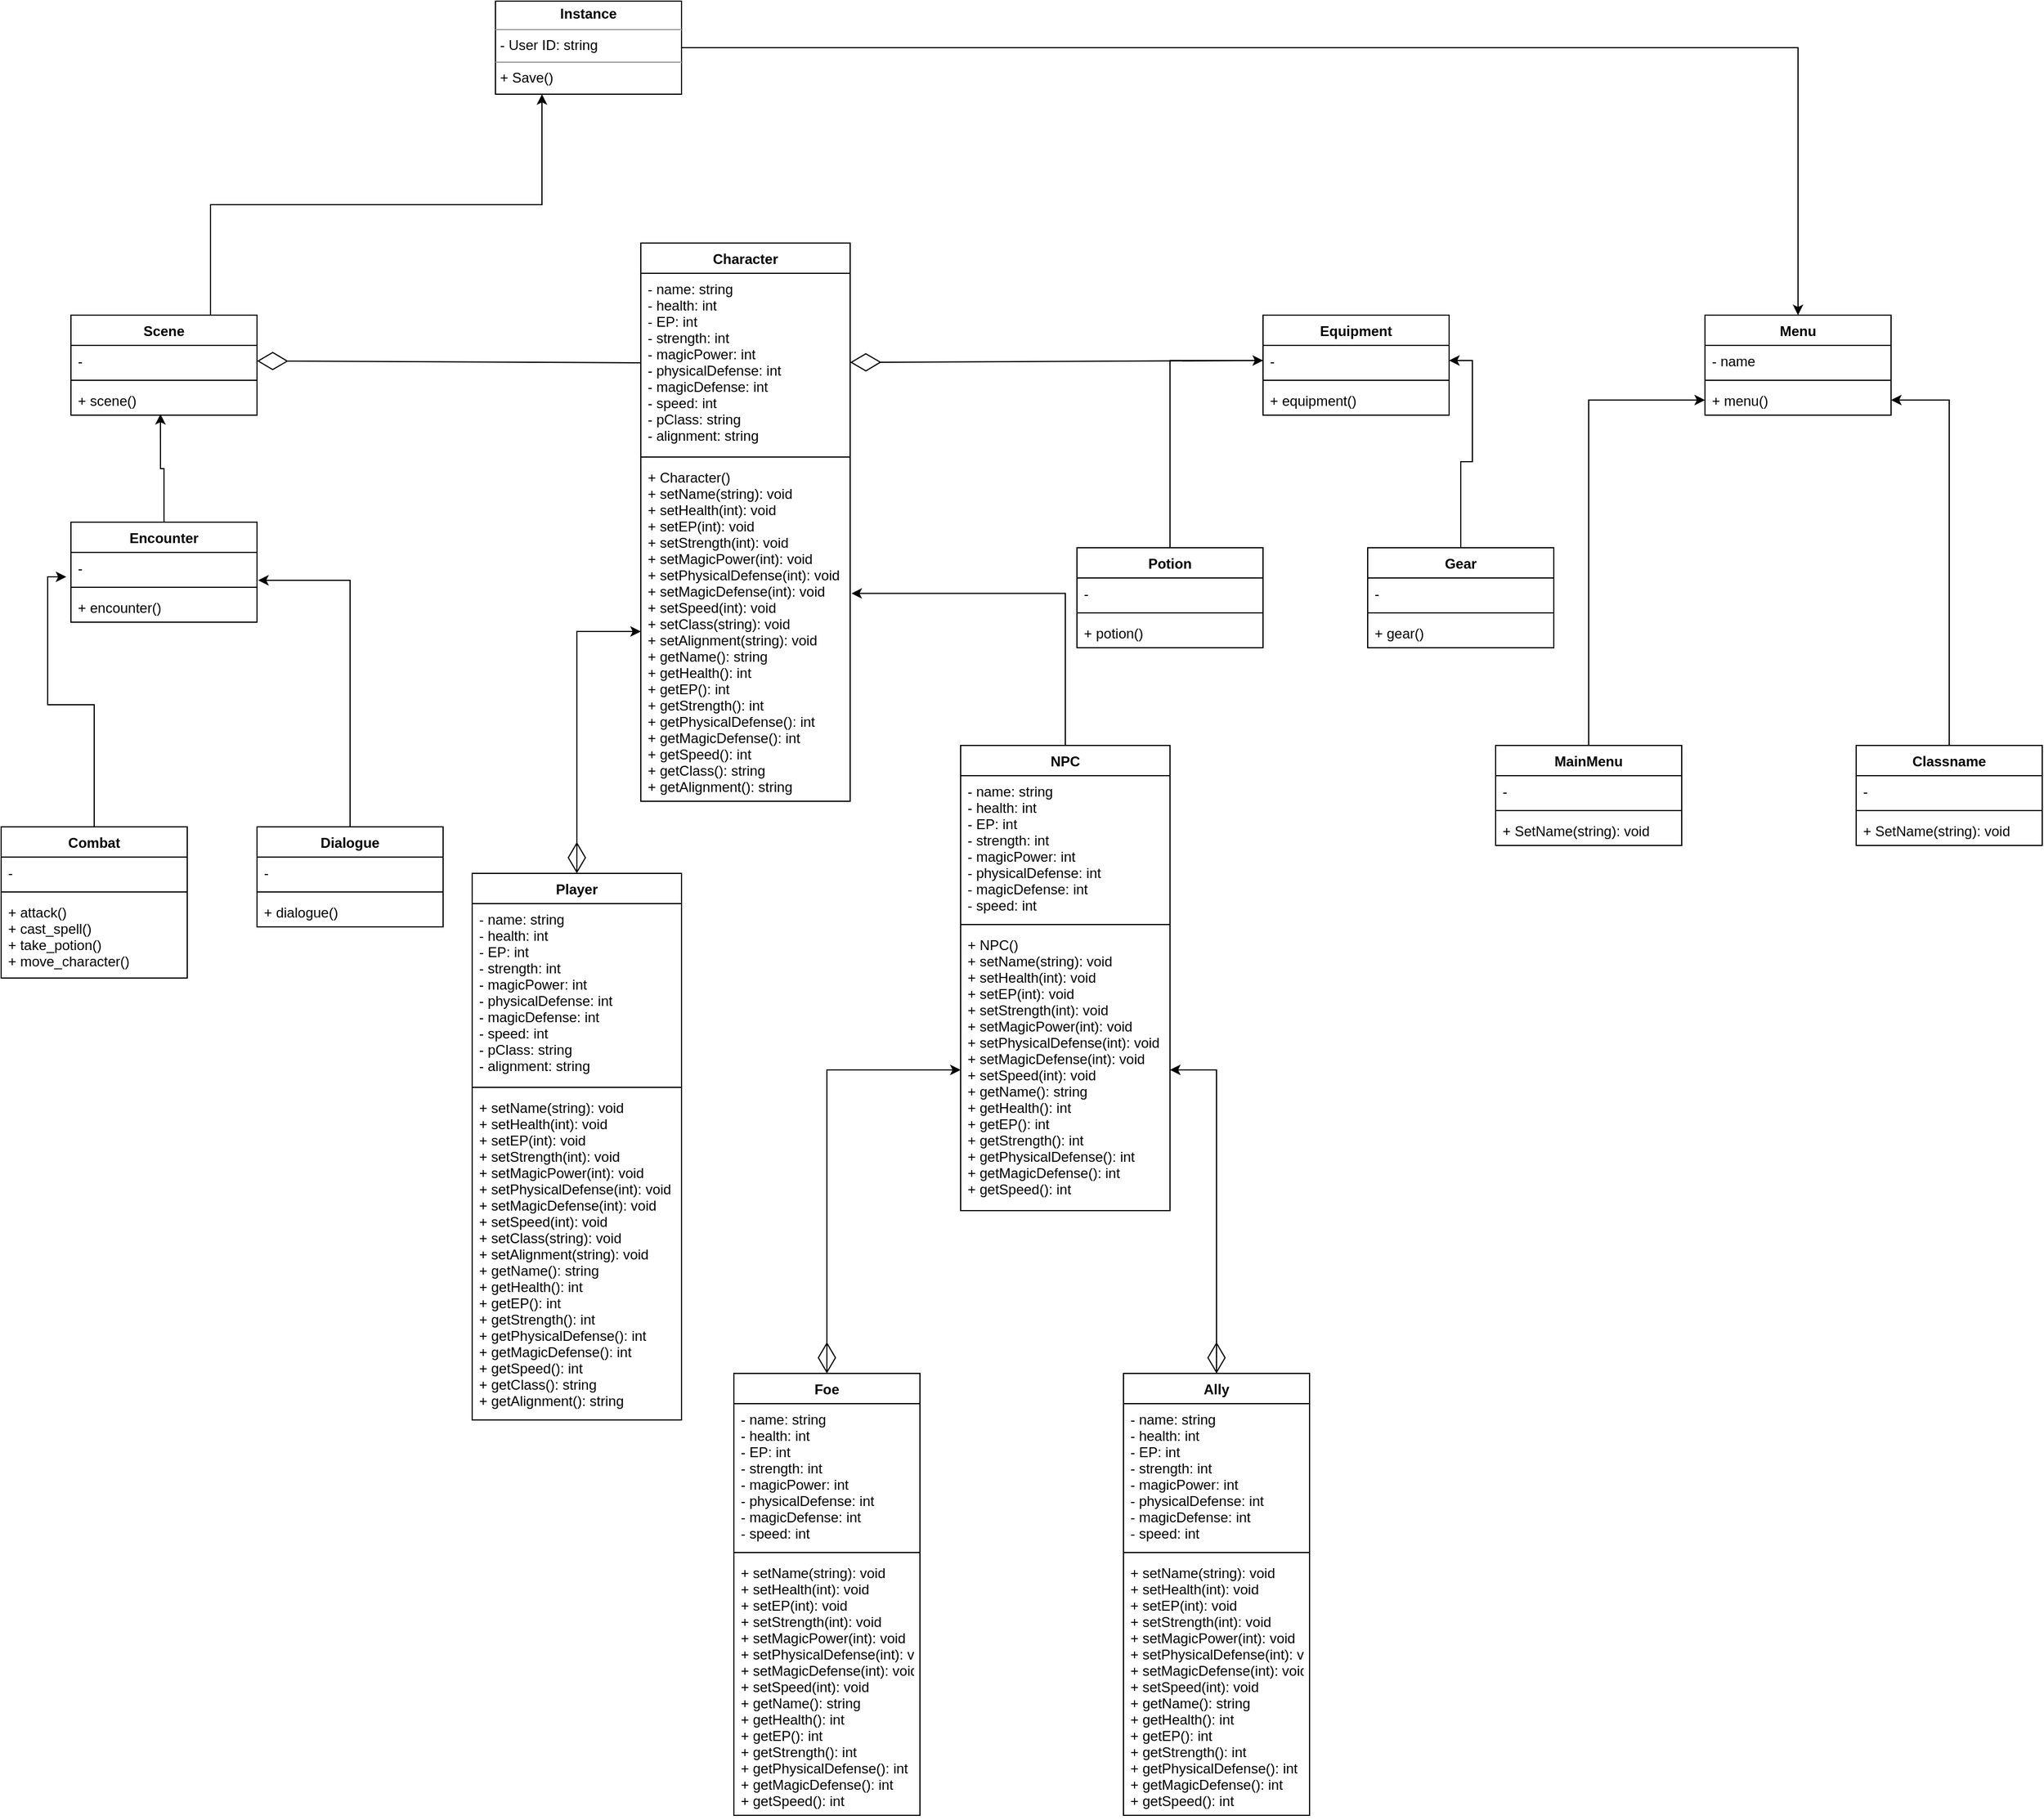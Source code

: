 <mxfile version="16.6.2" type="device"><diagram id="MolYuS7h2X0zp_sY8lst" name="Page-1"><mxGraphModel dx="2770" dy="1228" grid="1" gridSize="10" guides="1" tooltips="1" connect="1" arrows="1" fold="1" page="1" pageScale="1" pageWidth="850" pageHeight="1100" math="0" shadow="0"><root><mxCell id="0"/><mxCell id="1" parent="0"/><mxCell id="7BpOPpV90uf7sNWJioJf-5" value="Character" style="swimlane;fontStyle=1;align=center;verticalAlign=top;childLayout=stackLayout;horizontal=1;startSize=26;horizontalStack=0;resizeParent=1;resizeParentMax=0;resizeLast=0;collapsible=1;marginBottom=0;" parent="1" vertex="1"><mxGeometry x="595" y="248" width="180" height="480" as="geometry"/></mxCell><mxCell id="7BpOPpV90uf7sNWJioJf-6" value="- name: string&#10;- health: int&#10;- EP: int&#10;- strength: int&#10;- magicPower: int&#10;- physicalDefense: int&#10;- magicDefense: int&#10;- speed: int&#10;- pClass: string&#10;- alignment: string" style="text;strokeColor=none;fillColor=none;align=left;verticalAlign=top;spacingLeft=4;spacingRight=4;overflow=hidden;rotatable=0;points=[[0,0.5],[1,0.5]];portConstraint=eastwest;" parent="7BpOPpV90uf7sNWJioJf-5" vertex="1"><mxGeometry y="26" width="180" height="154" as="geometry"/></mxCell><mxCell id="7BpOPpV90uf7sNWJioJf-7" value="" style="line;strokeWidth=1;fillColor=none;align=left;verticalAlign=middle;spacingTop=-1;spacingLeft=3;spacingRight=3;rotatable=0;labelPosition=right;points=[];portConstraint=eastwest;" parent="7BpOPpV90uf7sNWJioJf-5" vertex="1"><mxGeometry y="180" width="180" height="8" as="geometry"/></mxCell><mxCell id="7BpOPpV90uf7sNWJioJf-8" value="+ Character()&#10;+ setName(string): void&#10;+ setHealth(int): void&#10;+ setEP(int): void&#10;+ setStrength(int): void&#10;+ setMagicPower(int): void&#10;+ setPhysicalDefense(int): void&#10;+ setMagicDefense(int): void&#10;+ setSpeed(int): void&#10;+ setClass(string): void&#10;+ setAlignment(string): void&#10;+ getName(): string&#10;+ getHealth(): int&#10;+ getEP(): int&#10;+ getStrength(): int&#10;+ getPhysicalDefense(): int&#10;+ getMagicDefense(): int&#10;+ getSpeed(): int&#10;+ getClass(): string&#10;+ getAlignment(): string" style="text;strokeColor=none;fillColor=none;align=left;verticalAlign=top;spacingLeft=4;spacingRight=4;overflow=hidden;rotatable=0;points=[[0,0.5],[1,0.5]];portConstraint=eastwest;" parent="7BpOPpV90uf7sNWJioJf-5" vertex="1"><mxGeometry y="188" width="180" height="292" as="geometry"/></mxCell><mxCell id="7BpOPpV90uf7sNWJioJf-48" style="edgeStyle=orthogonalEdgeStyle;rounded=0;orthogonalLoop=1;jettySize=auto;html=1;exitX=0.5;exitY=0;exitDx=0;exitDy=0;entryX=-0.025;entryY=0.808;entryDx=0;entryDy=0;entryPerimeter=0;" parent="1" source="7BpOPpV90uf7sNWJioJf-9" target="7BpOPpV90uf7sNWJioJf-40" edge="1"><mxGeometry relative="1" as="geometry"/></mxCell><mxCell id="7BpOPpV90uf7sNWJioJf-9" value="Combat" style="swimlane;fontStyle=1;align=center;verticalAlign=top;childLayout=stackLayout;horizontal=1;startSize=26;horizontalStack=0;resizeParent=1;resizeParentMax=0;resizeLast=0;collapsible=1;marginBottom=0;" parent="1" vertex="1"><mxGeometry x="45" y="750" width="160" height="130" as="geometry"/></mxCell><mxCell id="7BpOPpV90uf7sNWJioJf-10" value="- " style="text;strokeColor=none;fillColor=none;align=left;verticalAlign=top;spacingLeft=4;spacingRight=4;overflow=hidden;rotatable=0;points=[[0,0.5],[1,0.5]];portConstraint=eastwest;" parent="7BpOPpV90uf7sNWJioJf-9" vertex="1"><mxGeometry y="26" width="160" height="26" as="geometry"/></mxCell><mxCell id="7BpOPpV90uf7sNWJioJf-11" value="" style="line;strokeWidth=1;fillColor=none;align=left;verticalAlign=middle;spacingTop=-1;spacingLeft=3;spacingRight=3;rotatable=0;labelPosition=right;points=[];portConstraint=eastwest;" parent="7BpOPpV90uf7sNWJioJf-9" vertex="1"><mxGeometry y="52" width="160" height="8" as="geometry"/></mxCell><mxCell id="7BpOPpV90uf7sNWJioJf-12" value="+ attack()&#10;+ cast_spell()&#10;+ take_potion()&#10;+ move_character()" style="text;strokeColor=none;fillColor=none;align=left;verticalAlign=top;spacingLeft=4;spacingRight=4;overflow=hidden;rotatable=0;points=[[0,0.5],[1,0.5]];portConstraint=eastwest;" parent="7BpOPpV90uf7sNWJioJf-9" vertex="1"><mxGeometry y="60" width="160" height="70" as="geometry"/></mxCell><mxCell id="4-Tx3Gq5zuTUpjxDg4T5-5" style="edgeStyle=orthogonalEdgeStyle;rounded=0;orthogonalLoop=1;jettySize=auto;html=1;exitX=0.5;exitY=0;exitDx=0;exitDy=0;entryX=0;entryY=0.5;entryDx=0;entryDy=0;" edge="1" parent="1" source="7BpOPpV90uf7sNWJioJf-15" target="7BpOPpV90uf7sNWJioJf-8"><mxGeometry relative="1" as="geometry"/></mxCell><mxCell id="7BpOPpV90uf7sNWJioJf-15" value="Player" style="swimlane;fontStyle=1;align=center;verticalAlign=top;childLayout=stackLayout;horizontal=1;startSize=26;horizontalStack=0;resizeParent=1;resizeParentMax=0;resizeLast=0;collapsible=1;marginBottom=0;" parent="1" vertex="1"><mxGeometry x="450" y="790" width="180" height="470" as="geometry"/></mxCell><mxCell id="7BpOPpV90uf7sNWJioJf-16" value="- name: string&#10;- health: int&#10;- EP: int&#10;- strength: int&#10;- magicPower: int&#10;- physicalDefense: int&#10;- magicDefense: int&#10;- speed: int&#10;- pClass: string&#10;- alignment: string" style="text;strokeColor=none;fillColor=none;align=left;verticalAlign=top;spacingLeft=4;spacingRight=4;overflow=hidden;rotatable=0;points=[[0,0.5],[1,0.5]];portConstraint=eastwest;" parent="7BpOPpV90uf7sNWJioJf-15" vertex="1"><mxGeometry y="26" width="180" height="154" as="geometry"/></mxCell><mxCell id="7BpOPpV90uf7sNWJioJf-17" value="" style="line;strokeWidth=1;fillColor=none;align=left;verticalAlign=middle;spacingTop=-1;spacingLeft=3;spacingRight=3;rotatable=0;labelPosition=right;points=[];portConstraint=eastwest;" parent="7BpOPpV90uf7sNWJioJf-15" vertex="1"><mxGeometry y="180" width="180" height="8" as="geometry"/></mxCell><mxCell id="7BpOPpV90uf7sNWJioJf-18" value="+ setName(string): void&#10;+ setHealth(int): void&#10;+ setEP(int): void&#10;+ setStrength(int): void&#10;+ setMagicPower(int): void&#10;+ setPhysicalDefense(int): void&#10;+ setMagicDefense(int): void&#10;+ setSpeed(int): void&#10;+ setClass(string): void&#10;+ setAlignment(string): void&#10;+ getName(): string&#10;+ getHealth(): int&#10;+ getEP(): int&#10;+ getStrength(): int&#10;+ getPhysicalDefense(): int&#10;+ getMagicDefense(): int&#10;+ getSpeed(): int&#10;+ getClass(): string&#10;+ getAlignment(): string" style="text;strokeColor=none;fillColor=none;align=left;verticalAlign=top;spacingLeft=4;spacingRight=4;overflow=hidden;rotatable=0;points=[[0,0.5],[1,0.5]];portConstraint=eastwest;" parent="7BpOPpV90uf7sNWJioJf-15" vertex="1"><mxGeometry y="188" width="180" height="282" as="geometry"/></mxCell><mxCell id="7BpOPpV90uf7sNWJioJf-33" style="edgeStyle=orthogonalEdgeStyle;rounded=0;orthogonalLoop=1;jettySize=auto;html=1;exitX=0.5;exitY=0;exitDx=0;exitDy=0;entryX=1.006;entryY=0.388;entryDx=0;entryDy=0;entryPerimeter=0;" parent="1" source="7BpOPpV90uf7sNWJioJf-19" target="7BpOPpV90uf7sNWJioJf-8" edge="1"><mxGeometry relative="1" as="geometry"/></mxCell><mxCell id="7BpOPpV90uf7sNWJioJf-19" value="NPC" style="swimlane;fontStyle=1;align=center;verticalAlign=top;childLayout=stackLayout;horizontal=1;startSize=26;horizontalStack=0;resizeParent=1;resizeParentMax=0;resizeLast=0;collapsible=1;marginBottom=0;" parent="1" vertex="1"><mxGeometry x="870" y="680" width="180" height="400" as="geometry"/></mxCell><mxCell id="7BpOPpV90uf7sNWJioJf-20" value="- name: string&#10;- health: int&#10;- EP: int&#10;- strength: int&#10;- magicPower: int&#10;- physicalDefense: int&#10;- magicDefense: int&#10;- speed: int" style="text;strokeColor=none;fillColor=none;align=left;verticalAlign=top;spacingLeft=4;spacingRight=4;overflow=hidden;rotatable=0;points=[[0,0.5],[1,0.5]];portConstraint=eastwest;" parent="7BpOPpV90uf7sNWJioJf-19" vertex="1"><mxGeometry y="26" width="180" height="124" as="geometry"/></mxCell><mxCell id="7BpOPpV90uf7sNWJioJf-21" value="" style="line;strokeWidth=1;fillColor=none;align=left;verticalAlign=middle;spacingTop=-1;spacingLeft=3;spacingRight=3;rotatable=0;labelPosition=right;points=[];portConstraint=eastwest;" parent="7BpOPpV90uf7sNWJioJf-19" vertex="1"><mxGeometry y="150" width="180" height="8" as="geometry"/></mxCell><mxCell id="7BpOPpV90uf7sNWJioJf-22" value="+ NPC()&#10;+ setName(string): void&#10;+ setHealth(int): void&#10;+ setEP(int): void&#10;+ setStrength(int): void&#10;+ setMagicPower(int): void&#10;+ setPhysicalDefense(int): void&#10;+ setMagicDefense(int): void&#10;+ setSpeed(int): void&#10;+ getName(): string&#10;+ getHealth(): int&#10;+ getEP(): int&#10;+ getStrength(): int&#10;+ getPhysicalDefense(): int&#10;+ getMagicDefense(): int&#10;+ getSpeed(): int" style="text;strokeColor=none;fillColor=none;align=left;verticalAlign=top;spacingLeft=4;spacingRight=4;overflow=hidden;rotatable=0;points=[[0,0.5],[1,0.5]];portConstraint=eastwest;" parent="7BpOPpV90uf7sNWJioJf-19" vertex="1"><mxGeometry y="158" width="180" height="242" as="geometry"/></mxCell><mxCell id="7BpOPpV90uf7sNWJioJf-32" style="edgeStyle=orthogonalEdgeStyle;rounded=0;orthogonalLoop=1;jettySize=auto;html=1;exitX=0.5;exitY=0;exitDx=0;exitDy=0;entryX=0;entryY=0.5;entryDx=0;entryDy=0;" parent="1" source="7BpOPpV90uf7sNWJioJf-23" target="7BpOPpV90uf7sNWJioJf-22" edge="1"><mxGeometry relative="1" as="geometry"/></mxCell><mxCell id="7BpOPpV90uf7sNWJioJf-23" value="Foe" style="swimlane;fontStyle=1;align=center;verticalAlign=top;childLayout=stackLayout;horizontal=1;startSize=26;horizontalStack=0;resizeParent=1;resizeParentMax=0;resizeLast=0;collapsible=1;marginBottom=0;" parent="1" vertex="1"><mxGeometry x="675" y="1220" width="160" height="380" as="geometry"/></mxCell><mxCell id="7BpOPpV90uf7sNWJioJf-24" value="- name: string&#10;- health: int&#10;- EP: int&#10;- strength: int&#10;- magicPower: int&#10;- physicalDefense: int&#10;- magicDefense: int&#10;- speed: int" style="text;strokeColor=none;fillColor=none;align=left;verticalAlign=top;spacingLeft=4;spacingRight=4;overflow=hidden;rotatable=0;points=[[0,0.5],[1,0.5]];portConstraint=eastwest;" parent="7BpOPpV90uf7sNWJioJf-23" vertex="1"><mxGeometry y="26" width="160" height="124" as="geometry"/></mxCell><mxCell id="7BpOPpV90uf7sNWJioJf-25" value="" style="line;strokeWidth=1;fillColor=none;align=left;verticalAlign=middle;spacingTop=-1;spacingLeft=3;spacingRight=3;rotatable=0;labelPosition=right;points=[];portConstraint=eastwest;" parent="7BpOPpV90uf7sNWJioJf-23" vertex="1"><mxGeometry y="150" width="160" height="8" as="geometry"/></mxCell><mxCell id="7BpOPpV90uf7sNWJioJf-26" value="+ setName(string): void&#10;+ setHealth(int): void&#10;+ setEP(int): void&#10;+ setStrength(int): void&#10;+ setMagicPower(int): void&#10;+ setPhysicalDefense(int): void&#10;+ setMagicDefense(int): void&#10;+ setSpeed(int): void&#10;+ getName(): string&#10;+ getHealth(): int&#10;+ getEP(): int&#10;+ getStrength(): int&#10;+ getPhysicalDefense(): int&#10;+ getMagicDefense(): int&#10;+ getSpeed(): int" style="text;strokeColor=none;fillColor=none;align=left;verticalAlign=top;spacingLeft=4;spacingRight=4;overflow=hidden;rotatable=0;points=[[0,0.5],[1,0.5]];portConstraint=eastwest;" parent="7BpOPpV90uf7sNWJioJf-23" vertex="1"><mxGeometry y="158" width="160" height="222" as="geometry"/></mxCell><mxCell id="7BpOPpV90uf7sNWJioJf-31" style="edgeStyle=orthogonalEdgeStyle;rounded=0;orthogonalLoop=1;jettySize=auto;html=1;exitX=0.5;exitY=0;exitDx=0;exitDy=0;" parent="1" source="7BpOPpV90uf7sNWJioJf-27" target="7BpOPpV90uf7sNWJioJf-22" edge="1"><mxGeometry relative="1" as="geometry"/></mxCell><mxCell id="7BpOPpV90uf7sNWJioJf-27" value="Ally" style="swimlane;fontStyle=1;align=center;verticalAlign=top;childLayout=stackLayout;horizontal=1;startSize=26;horizontalStack=0;resizeParent=1;resizeParentMax=0;resizeLast=0;collapsible=1;marginBottom=0;" parent="1" vertex="1"><mxGeometry x="1010" y="1220" width="160" height="380" as="geometry"/></mxCell><mxCell id="7BpOPpV90uf7sNWJioJf-28" value="- name: string&#10;- health: int&#10;- EP: int&#10;- strength: int&#10;- magicPower: int&#10;- physicalDefense: int&#10;- magicDefense: int&#10;- speed: int" style="text;strokeColor=none;fillColor=none;align=left;verticalAlign=top;spacingLeft=4;spacingRight=4;overflow=hidden;rotatable=0;points=[[0,0.5],[1,0.5]];portConstraint=eastwest;" parent="7BpOPpV90uf7sNWJioJf-27" vertex="1"><mxGeometry y="26" width="160" height="124" as="geometry"/></mxCell><mxCell id="7BpOPpV90uf7sNWJioJf-29" value="" style="line;strokeWidth=1;fillColor=none;align=left;verticalAlign=middle;spacingTop=-1;spacingLeft=3;spacingRight=3;rotatable=0;labelPosition=right;points=[];portConstraint=eastwest;" parent="7BpOPpV90uf7sNWJioJf-27" vertex="1"><mxGeometry y="150" width="160" height="8" as="geometry"/></mxCell><mxCell id="7BpOPpV90uf7sNWJioJf-30" value="+ setName(string): void&#10;+ setHealth(int): void&#10;+ setEP(int): void&#10;+ setStrength(int): void&#10;+ setMagicPower(int): void&#10;+ setPhysicalDefense(int): void&#10;+ setMagicDefense(int): void&#10;+ setSpeed(int): void&#10;+ getName(): string&#10;+ getHealth(): int&#10;+ getEP(): int&#10;+ getStrength(): int&#10;+ getPhysicalDefense(): int&#10;+ getMagicDefense(): int&#10;+ getSpeed(): int" style="text;strokeColor=none;fillColor=none;align=left;verticalAlign=top;spacingLeft=4;spacingRight=4;overflow=hidden;rotatable=0;points=[[0,0.5],[1,0.5]];portConstraint=eastwest;" parent="7BpOPpV90uf7sNWJioJf-27" vertex="1"><mxGeometry y="158" width="160" height="222" as="geometry"/></mxCell><mxCell id="wpMOpysnXSaZd4Zy4Y1a-3" style="edgeStyle=orthogonalEdgeStyle;rounded=0;orthogonalLoop=1;jettySize=auto;html=1;exitX=0.75;exitY=0;exitDx=0;exitDy=0;entryX=0.25;entryY=1;entryDx=0;entryDy=0;" parent="1" source="7BpOPpV90uf7sNWJioJf-35" target="wpMOpysnXSaZd4Zy4Y1a-2" edge="1"><mxGeometry relative="1" as="geometry"/></mxCell><mxCell id="7BpOPpV90uf7sNWJioJf-35" value="Scene" style="swimlane;fontStyle=1;align=center;verticalAlign=top;childLayout=stackLayout;horizontal=1;startSize=26;horizontalStack=0;resizeParent=1;resizeParentMax=0;resizeLast=0;collapsible=1;marginBottom=0;" parent="1" vertex="1"><mxGeometry x="105" y="310" width="160" height="86" as="geometry"/></mxCell><mxCell id="7BpOPpV90uf7sNWJioJf-36" value="-" style="text;strokeColor=none;fillColor=none;align=left;verticalAlign=top;spacingLeft=4;spacingRight=4;overflow=hidden;rotatable=0;points=[[0,0.5],[1,0.5]];portConstraint=eastwest;" parent="7BpOPpV90uf7sNWJioJf-35" vertex="1"><mxGeometry y="26" width="160" height="26" as="geometry"/></mxCell><mxCell id="7BpOPpV90uf7sNWJioJf-37" value="" style="line;strokeWidth=1;fillColor=none;align=left;verticalAlign=middle;spacingTop=-1;spacingLeft=3;spacingRight=3;rotatable=0;labelPosition=right;points=[];portConstraint=eastwest;" parent="7BpOPpV90uf7sNWJioJf-35" vertex="1"><mxGeometry y="52" width="160" height="8" as="geometry"/></mxCell><mxCell id="7BpOPpV90uf7sNWJioJf-38" value="+ scene()" style="text;strokeColor=none;fillColor=none;align=left;verticalAlign=top;spacingLeft=4;spacingRight=4;overflow=hidden;rotatable=0;points=[[0,0.5],[1,0.5]];portConstraint=eastwest;" parent="7BpOPpV90uf7sNWJioJf-35" vertex="1"><mxGeometry y="60" width="160" height="26" as="geometry"/></mxCell><mxCell id="7BpOPpV90uf7sNWJioJf-47" style="edgeStyle=orthogonalEdgeStyle;rounded=0;orthogonalLoop=1;jettySize=auto;html=1;exitX=0.5;exitY=0;exitDx=0;exitDy=0;entryX=0.481;entryY=0.962;entryDx=0;entryDy=0;entryPerimeter=0;" parent="1" source="7BpOPpV90uf7sNWJioJf-39" target="7BpOPpV90uf7sNWJioJf-38" edge="1"><mxGeometry relative="1" as="geometry"><Array as="points"><mxPoint x="185" y="442"/><mxPoint x="182" y="442"/></Array></mxGeometry></mxCell><mxCell id="7BpOPpV90uf7sNWJioJf-39" value="Encounter" style="swimlane;fontStyle=1;align=center;verticalAlign=top;childLayout=stackLayout;horizontal=1;startSize=26;horizontalStack=0;resizeParent=1;resizeParentMax=0;resizeLast=0;collapsible=1;marginBottom=0;" parent="1" vertex="1"><mxGeometry x="105" y="488" width="160" height="86" as="geometry"/></mxCell><mxCell id="7BpOPpV90uf7sNWJioJf-40" value="-" style="text;strokeColor=none;fillColor=none;align=left;verticalAlign=top;spacingLeft=4;spacingRight=4;overflow=hidden;rotatable=0;points=[[0,0.5],[1,0.5]];portConstraint=eastwest;" parent="7BpOPpV90uf7sNWJioJf-39" vertex="1"><mxGeometry y="26" width="160" height="26" as="geometry"/></mxCell><mxCell id="7BpOPpV90uf7sNWJioJf-41" value="" style="line;strokeWidth=1;fillColor=none;align=left;verticalAlign=middle;spacingTop=-1;spacingLeft=3;spacingRight=3;rotatable=0;labelPosition=right;points=[];portConstraint=eastwest;" parent="7BpOPpV90uf7sNWJioJf-39" vertex="1"><mxGeometry y="52" width="160" height="8" as="geometry"/></mxCell><mxCell id="7BpOPpV90uf7sNWJioJf-42" value="+ encounter()" style="text;strokeColor=none;fillColor=none;align=left;verticalAlign=top;spacingLeft=4;spacingRight=4;overflow=hidden;rotatable=0;points=[[0,0.5],[1,0.5]];portConstraint=eastwest;" parent="7BpOPpV90uf7sNWJioJf-39" vertex="1"><mxGeometry y="60" width="160" height="26" as="geometry"/></mxCell><mxCell id="7BpOPpV90uf7sNWJioJf-49" style="edgeStyle=orthogonalEdgeStyle;rounded=0;orthogonalLoop=1;jettySize=auto;html=1;exitX=0.5;exitY=0;exitDx=0;exitDy=0;entryX=1.006;entryY=0.923;entryDx=0;entryDy=0;entryPerimeter=0;" parent="1" source="7BpOPpV90uf7sNWJioJf-43" target="7BpOPpV90uf7sNWJioJf-40" edge="1"><mxGeometry relative="1" as="geometry"/></mxCell><mxCell id="7BpOPpV90uf7sNWJioJf-43" value="Dialogue" style="swimlane;fontStyle=1;align=center;verticalAlign=top;childLayout=stackLayout;horizontal=1;startSize=26;horizontalStack=0;resizeParent=1;resizeParentMax=0;resizeLast=0;collapsible=1;marginBottom=0;" parent="1" vertex="1"><mxGeometry x="265" y="750" width="160" height="86" as="geometry"/></mxCell><mxCell id="7BpOPpV90uf7sNWJioJf-44" value="-" style="text;strokeColor=none;fillColor=none;align=left;verticalAlign=top;spacingLeft=4;spacingRight=4;overflow=hidden;rotatable=0;points=[[0,0.5],[1,0.5]];portConstraint=eastwest;" parent="7BpOPpV90uf7sNWJioJf-43" vertex="1"><mxGeometry y="26" width="160" height="26" as="geometry"/></mxCell><mxCell id="7BpOPpV90uf7sNWJioJf-45" value="" style="line;strokeWidth=1;fillColor=none;align=left;verticalAlign=middle;spacingTop=-1;spacingLeft=3;spacingRight=3;rotatable=0;labelPosition=right;points=[];portConstraint=eastwest;" parent="7BpOPpV90uf7sNWJioJf-43" vertex="1"><mxGeometry y="52" width="160" height="8" as="geometry"/></mxCell><mxCell id="7BpOPpV90uf7sNWJioJf-46" value="+ dialogue()" style="text;strokeColor=none;fillColor=none;align=left;verticalAlign=top;spacingLeft=4;spacingRight=4;overflow=hidden;rotatable=0;points=[[0,0.5],[1,0.5]];portConstraint=eastwest;" parent="7BpOPpV90uf7sNWJioJf-43" vertex="1"><mxGeometry y="60" width="160" height="26" as="geometry"/></mxCell><mxCell id="7BpOPpV90uf7sNWJioJf-50" value="Equipment" style="swimlane;fontStyle=1;align=center;verticalAlign=top;childLayout=stackLayout;horizontal=1;startSize=26;horizontalStack=0;resizeParent=1;resizeParentMax=0;resizeLast=0;collapsible=1;marginBottom=0;" parent="1" vertex="1"><mxGeometry x="1130" y="310" width="160" height="86" as="geometry"/></mxCell><mxCell id="7BpOPpV90uf7sNWJioJf-51" value="-" style="text;strokeColor=none;fillColor=none;align=left;verticalAlign=top;spacingLeft=4;spacingRight=4;overflow=hidden;rotatable=0;points=[[0,0.5],[1,0.5]];portConstraint=eastwest;" parent="7BpOPpV90uf7sNWJioJf-50" vertex="1"><mxGeometry y="26" width="160" height="26" as="geometry"/></mxCell><mxCell id="7BpOPpV90uf7sNWJioJf-52" value="" style="line;strokeWidth=1;fillColor=none;align=left;verticalAlign=middle;spacingTop=-1;spacingLeft=3;spacingRight=3;rotatable=0;labelPosition=right;points=[];portConstraint=eastwest;" parent="7BpOPpV90uf7sNWJioJf-50" vertex="1"><mxGeometry y="52" width="160" height="8" as="geometry"/></mxCell><mxCell id="7BpOPpV90uf7sNWJioJf-53" value="+ equipment()" style="text;strokeColor=none;fillColor=none;align=left;verticalAlign=top;spacingLeft=4;spacingRight=4;overflow=hidden;rotatable=0;points=[[0,0.5],[1,0.5]];portConstraint=eastwest;" parent="7BpOPpV90uf7sNWJioJf-50" vertex="1"><mxGeometry y="60" width="160" height="26" as="geometry"/></mxCell><mxCell id="7BpOPpV90uf7sNWJioJf-62" style="edgeStyle=orthogonalEdgeStyle;rounded=0;orthogonalLoop=1;jettySize=auto;html=1;exitX=0.5;exitY=0;exitDx=0;exitDy=0;entryX=0;entryY=0.5;entryDx=0;entryDy=0;" parent="1" source="7BpOPpV90uf7sNWJioJf-54" target="7BpOPpV90uf7sNWJioJf-51" edge="1"><mxGeometry relative="1" as="geometry"/></mxCell><mxCell id="7BpOPpV90uf7sNWJioJf-54" value="Potion" style="swimlane;fontStyle=1;align=center;verticalAlign=top;childLayout=stackLayout;horizontal=1;startSize=26;horizontalStack=0;resizeParent=1;resizeParentMax=0;resizeLast=0;collapsible=1;marginBottom=0;" parent="1" vertex="1"><mxGeometry x="970" y="510" width="160" height="86" as="geometry"/></mxCell><mxCell id="7BpOPpV90uf7sNWJioJf-55" value="-" style="text;strokeColor=none;fillColor=none;align=left;verticalAlign=top;spacingLeft=4;spacingRight=4;overflow=hidden;rotatable=0;points=[[0,0.5],[1,0.5]];portConstraint=eastwest;" parent="7BpOPpV90uf7sNWJioJf-54" vertex="1"><mxGeometry y="26" width="160" height="26" as="geometry"/></mxCell><mxCell id="7BpOPpV90uf7sNWJioJf-56" value="" style="line;strokeWidth=1;fillColor=none;align=left;verticalAlign=middle;spacingTop=-1;spacingLeft=3;spacingRight=3;rotatable=0;labelPosition=right;points=[];portConstraint=eastwest;" parent="7BpOPpV90uf7sNWJioJf-54" vertex="1"><mxGeometry y="52" width="160" height="8" as="geometry"/></mxCell><mxCell id="7BpOPpV90uf7sNWJioJf-57" value="+ potion()" style="text;strokeColor=none;fillColor=none;align=left;verticalAlign=top;spacingLeft=4;spacingRight=4;overflow=hidden;rotatable=0;points=[[0,0.5],[1,0.5]];portConstraint=eastwest;" parent="7BpOPpV90uf7sNWJioJf-54" vertex="1"><mxGeometry y="60" width="160" height="26" as="geometry"/></mxCell><mxCell id="7BpOPpV90uf7sNWJioJf-63" style="edgeStyle=orthogonalEdgeStyle;rounded=0;orthogonalLoop=1;jettySize=auto;html=1;exitX=0.5;exitY=0;exitDx=0;exitDy=0;entryX=1;entryY=0.5;entryDx=0;entryDy=0;" parent="1" source="7BpOPpV90uf7sNWJioJf-58" target="7BpOPpV90uf7sNWJioJf-51" edge="1"><mxGeometry relative="1" as="geometry"/></mxCell><mxCell id="7BpOPpV90uf7sNWJioJf-58" value="Gear" style="swimlane;fontStyle=1;align=center;verticalAlign=top;childLayout=stackLayout;horizontal=1;startSize=26;horizontalStack=0;resizeParent=1;resizeParentMax=0;resizeLast=0;collapsible=1;marginBottom=0;" parent="1" vertex="1"><mxGeometry x="1220" y="510" width="160" height="86" as="geometry"/></mxCell><mxCell id="7BpOPpV90uf7sNWJioJf-59" value="-" style="text;strokeColor=none;fillColor=none;align=left;verticalAlign=top;spacingLeft=4;spacingRight=4;overflow=hidden;rotatable=0;points=[[0,0.5],[1,0.5]];portConstraint=eastwest;" parent="7BpOPpV90uf7sNWJioJf-58" vertex="1"><mxGeometry y="26" width="160" height="26" as="geometry"/></mxCell><mxCell id="7BpOPpV90uf7sNWJioJf-60" value="" style="line;strokeWidth=1;fillColor=none;align=left;verticalAlign=middle;spacingTop=-1;spacingLeft=3;spacingRight=3;rotatable=0;labelPosition=right;points=[];portConstraint=eastwest;" parent="7BpOPpV90uf7sNWJioJf-58" vertex="1"><mxGeometry y="52" width="160" height="8" as="geometry"/></mxCell><mxCell id="7BpOPpV90uf7sNWJioJf-61" value="+ gear()" style="text;strokeColor=none;fillColor=none;align=left;verticalAlign=top;spacingLeft=4;spacingRight=4;overflow=hidden;rotatable=0;points=[[0,0.5],[1,0.5]];portConstraint=eastwest;" parent="7BpOPpV90uf7sNWJioJf-58" vertex="1"><mxGeometry y="60" width="160" height="26" as="geometry"/></mxCell><mxCell id="4-Tx3Gq5zuTUpjxDg4T5-12" style="edgeStyle=orthogonalEdgeStyle;rounded=0;orthogonalLoop=1;jettySize=auto;html=1;exitX=1;exitY=0.5;exitDx=0;exitDy=0;entryX=0.5;entryY=0;entryDx=0;entryDy=0;" edge="1" parent="1" source="wpMOpysnXSaZd4Zy4Y1a-2" target="4-Tx3Gq5zuTUpjxDg4T5-8"><mxGeometry relative="1" as="geometry"/></mxCell><mxCell id="wpMOpysnXSaZd4Zy4Y1a-2" value="&lt;p style=&quot;margin: 0px ; margin-top: 4px ; text-align: center&quot;&gt;&lt;b&gt;Instance&lt;/b&gt;&lt;/p&gt;&lt;hr size=&quot;1&quot;&gt;&lt;p style=&quot;margin: 0px ; margin-left: 4px&quot;&gt;- User ID: string&lt;/p&gt;&lt;hr size=&quot;1&quot;&gt;&lt;p style=&quot;margin: 0px ; margin-left: 4px&quot;&gt;+ Save()&lt;/p&gt;" style="verticalAlign=top;align=left;overflow=fill;fontSize=12;fontFamily=Helvetica;html=1;" parent="1" vertex="1"><mxGeometry x="470" y="40" width="160" height="80" as="geometry"/></mxCell><mxCell id="wpMOpysnXSaZd4Zy4Y1a-7" value="" style="endArrow=diamondThin;endFill=0;endSize=24;html=1;rounded=0;exitX=0;exitY=0.5;exitDx=0;exitDy=0;" parent="1" source="7BpOPpV90uf7sNWJioJf-6" target="7BpOPpV90uf7sNWJioJf-36" edge="1"><mxGeometry width="160" relative="1" as="geometry"><mxPoint x="265" y="340" as="sourcePoint"/><mxPoint x="590" y="340" as="targetPoint"/></mxGeometry></mxCell><mxCell id="wpMOpysnXSaZd4Zy4Y1a-8" value="" style="endArrow=diamondThin;endFill=0;endSize=24;html=1;rounded=0;exitX=0;exitY=0.5;exitDx=0;exitDy=0;" parent="1" source="7BpOPpV90uf7sNWJioJf-51" target="7BpOPpV90uf7sNWJioJf-6" edge="1"><mxGeometry width="160" relative="1" as="geometry"><mxPoint x="940" y="340" as="sourcePoint"/><mxPoint x="1100" y="340" as="targetPoint"/></mxGeometry></mxCell><mxCell id="4-Tx3Gq5zuTUpjxDg4T5-4" value="" style="endArrow=diamondThin;endFill=0;endSize=24;html=1;rounded=0;entryX=0.5;entryY=0;entryDx=0;entryDy=0;exitX=0;exitY=0.5;exitDx=0;exitDy=0;" edge="1" parent="1" source="7BpOPpV90uf7sNWJioJf-8" target="7BpOPpV90uf7sNWJioJf-15"><mxGeometry width="160" relative="1" as="geometry"><mxPoint x="760" y="680" as="sourcePoint"/><mxPoint x="920" y="680" as="targetPoint"/><Array as="points"><mxPoint x="540" y="582"/></Array></mxGeometry></mxCell><mxCell id="4-Tx3Gq5zuTUpjxDg4T5-6" value="" style="endArrow=diamondThin;endFill=0;endSize=24;html=1;rounded=0;entryX=0.5;entryY=0;entryDx=0;entryDy=0;exitX=0;exitY=0.5;exitDx=0;exitDy=0;" edge="1" parent="1" source="7BpOPpV90uf7sNWJioJf-22" target="7BpOPpV90uf7sNWJioJf-23"><mxGeometry width="160" relative="1" as="geometry"><mxPoint x="760" y="680" as="sourcePoint"/><mxPoint x="920" y="680" as="targetPoint"/><Array as="points"><mxPoint x="755" y="959"/></Array></mxGeometry></mxCell><mxCell id="4-Tx3Gq5zuTUpjxDg4T5-7" value="" style="endArrow=diamondThin;endFill=0;endSize=24;html=1;rounded=0;entryX=0.5;entryY=0;entryDx=0;entryDy=0;exitX=1;exitY=0.5;exitDx=0;exitDy=0;" edge="1" parent="1" source="7BpOPpV90uf7sNWJioJf-22" target="7BpOPpV90uf7sNWJioJf-27"><mxGeometry width="160" relative="1" as="geometry"><mxPoint x="760" y="680" as="sourcePoint"/><mxPoint x="920" y="680" as="targetPoint"/><Array as="points"><mxPoint x="1090" y="959"/></Array></mxGeometry></mxCell><mxCell id="4-Tx3Gq5zuTUpjxDg4T5-8" value="Menu" style="swimlane;fontStyle=1;align=center;verticalAlign=top;childLayout=stackLayout;horizontal=1;startSize=26;horizontalStack=0;resizeParent=1;resizeParentMax=0;resizeLast=0;collapsible=1;marginBottom=0;" vertex="1" parent="1"><mxGeometry x="1510" y="310" width="160" height="86" as="geometry"/></mxCell><mxCell id="4-Tx3Gq5zuTUpjxDg4T5-9" value="- name" style="text;strokeColor=none;fillColor=none;align=left;verticalAlign=top;spacingLeft=4;spacingRight=4;overflow=hidden;rotatable=0;points=[[0,0.5],[1,0.5]];portConstraint=eastwest;" vertex="1" parent="4-Tx3Gq5zuTUpjxDg4T5-8"><mxGeometry y="26" width="160" height="26" as="geometry"/></mxCell><mxCell id="4-Tx3Gq5zuTUpjxDg4T5-10" value="" style="line;strokeWidth=1;fillColor=none;align=left;verticalAlign=middle;spacingTop=-1;spacingLeft=3;spacingRight=3;rotatable=0;labelPosition=right;points=[];portConstraint=eastwest;" vertex="1" parent="4-Tx3Gq5zuTUpjxDg4T5-8"><mxGeometry y="52" width="160" height="8" as="geometry"/></mxCell><mxCell id="4-Tx3Gq5zuTUpjxDg4T5-11" value="+ menu()" style="text;strokeColor=none;fillColor=none;align=left;verticalAlign=top;spacingLeft=4;spacingRight=4;overflow=hidden;rotatable=0;points=[[0,0.5],[1,0.5]];portConstraint=eastwest;" vertex="1" parent="4-Tx3Gq5zuTUpjxDg4T5-8"><mxGeometry y="60" width="160" height="26" as="geometry"/></mxCell><mxCell id="4-Tx3Gq5zuTUpjxDg4T5-17" style="edgeStyle=orthogonalEdgeStyle;rounded=0;orthogonalLoop=1;jettySize=auto;html=1;exitX=0.5;exitY=0;exitDx=0;exitDy=0;entryX=0;entryY=0.5;entryDx=0;entryDy=0;" edge="1" parent="1" source="4-Tx3Gq5zuTUpjxDg4T5-13" target="4-Tx3Gq5zuTUpjxDg4T5-11"><mxGeometry relative="1" as="geometry"/></mxCell><mxCell id="4-Tx3Gq5zuTUpjxDg4T5-13" value="MainMenu" style="swimlane;fontStyle=1;align=center;verticalAlign=top;childLayout=stackLayout;horizontal=1;startSize=26;horizontalStack=0;resizeParent=1;resizeParentMax=0;resizeLast=0;collapsible=1;marginBottom=0;" vertex="1" parent="1"><mxGeometry x="1330" y="680" width="160" height="86" as="geometry"/></mxCell><mxCell id="4-Tx3Gq5zuTUpjxDg4T5-14" value="- " style="text;strokeColor=none;fillColor=none;align=left;verticalAlign=top;spacingLeft=4;spacingRight=4;overflow=hidden;rotatable=0;points=[[0,0.5],[1,0.5]];portConstraint=eastwest;" vertex="1" parent="4-Tx3Gq5zuTUpjxDg4T5-13"><mxGeometry y="26" width="160" height="26" as="geometry"/></mxCell><mxCell id="4-Tx3Gq5zuTUpjxDg4T5-15" value="" style="line;strokeWidth=1;fillColor=none;align=left;verticalAlign=middle;spacingTop=-1;spacingLeft=3;spacingRight=3;rotatable=0;labelPosition=right;points=[];portConstraint=eastwest;" vertex="1" parent="4-Tx3Gq5zuTUpjxDg4T5-13"><mxGeometry y="52" width="160" height="8" as="geometry"/></mxCell><mxCell id="4-Tx3Gq5zuTUpjxDg4T5-16" value="+ SetName(string): void" style="text;strokeColor=none;fillColor=none;align=left;verticalAlign=top;spacingLeft=4;spacingRight=4;overflow=hidden;rotatable=0;points=[[0,0.5],[1,0.5]];portConstraint=eastwest;" vertex="1" parent="4-Tx3Gq5zuTUpjxDg4T5-13"><mxGeometry y="60" width="160" height="26" as="geometry"/></mxCell><mxCell id="4-Tx3Gq5zuTUpjxDg4T5-22" style="edgeStyle=orthogonalEdgeStyle;rounded=0;orthogonalLoop=1;jettySize=auto;html=1;exitX=0.5;exitY=0;exitDx=0;exitDy=0;entryX=1;entryY=0.5;entryDx=0;entryDy=0;" edge="1" parent="1" source="4-Tx3Gq5zuTUpjxDg4T5-18" target="4-Tx3Gq5zuTUpjxDg4T5-11"><mxGeometry relative="1" as="geometry"/></mxCell><mxCell id="4-Tx3Gq5zuTUpjxDg4T5-18" value="Classname" style="swimlane;fontStyle=1;align=center;verticalAlign=top;childLayout=stackLayout;horizontal=1;startSize=26;horizontalStack=0;resizeParent=1;resizeParentMax=0;resizeLast=0;collapsible=1;marginBottom=0;" vertex="1" parent="1"><mxGeometry x="1640" y="680" width="160" height="86" as="geometry"/></mxCell><mxCell id="4-Tx3Gq5zuTUpjxDg4T5-19" value="- " style="text;strokeColor=none;fillColor=none;align=left;verticalAlign=top;spacingLeft=4;spacingRight=4;overflow=hidden;rotatable=0;points=[[0,0.5],[1,0.5]];portConstraint=eastwest;" vertex="1" parent="4-Tx3Gq5zuTUpjxDg4T5-18"><mxGeometry y="26" width="160" height="26" as="geometry"/></mxCell><mxCell id="4-Tx3Gq5zuTUpjxDg4T5-20" value="" style="line;strokeWidth=1;fillColor=none;align=left;verticalAlign=middle;spacingTop=-1;spacingLeft=3;spacingRight=3;rotatable=0;labelPosition=right;points=[];portConstraint=eastwest;" vertex="1" parent="4-Tx3Gq5zuTUpjxDg4T5-18"><mxGeometry y="52" width="160" height="8" as="geometry"/></mxCell><mxCell id="4-Tx3Gq5zuTUpjxDg4T5-21" value="+ SetName(string): void" style="text;strokeColor=none;fillColor=none;align=left;verticalAlign=top;spacingLeft=4;spacingRight=4;overflow=hidden;rotatable=0;points=[[0,0.5],[1,0.5]];portConstraint=eastwest;" vertex="1" parent="4-Tx3Gq5zuTUpjxDg4T5-18"><mxGeometry y="60" width="160" height="26" as="geometry"/></mxCell></root></mxGraphModel></diagram></mxfile>